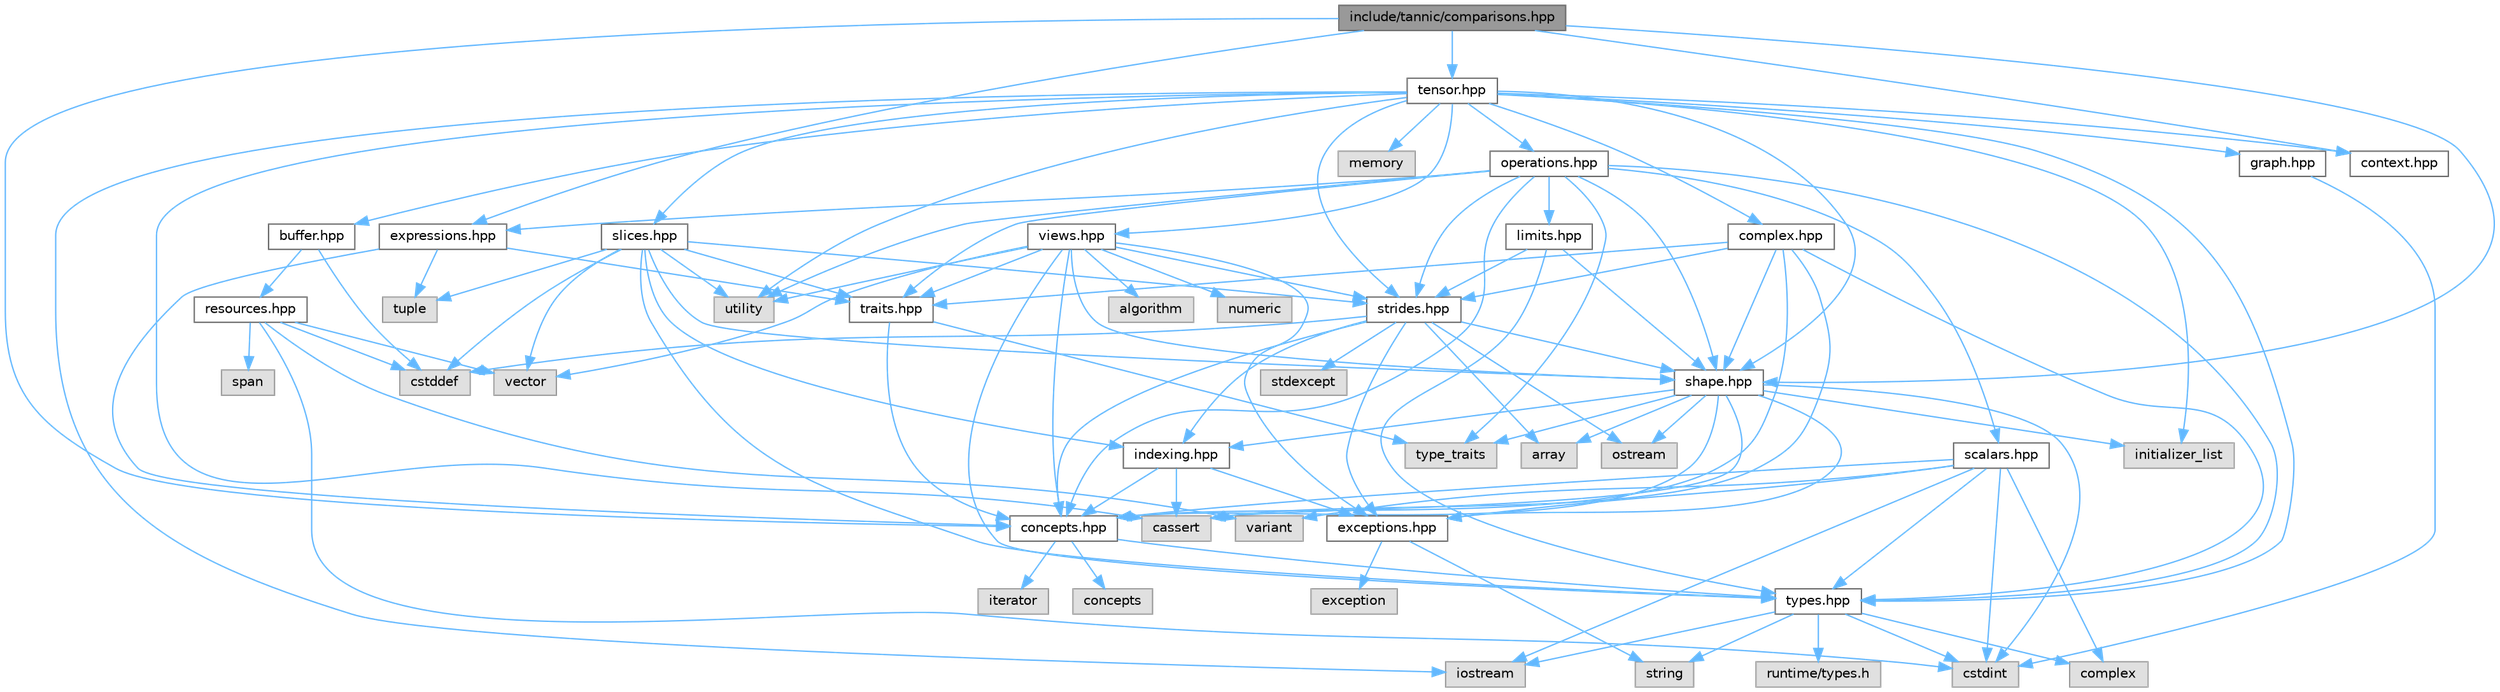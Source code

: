digraph "include/tannic/comparisons.hpp"
{
 // LATEX_PDF_SIZE
  bgcolor="transparent";
  edge [fontname=Helvetica,fontsize=10,labelfontname=Helvetica,labelfontsize=10];
  node [fontname=Helvetica,fontsize=10,shape=box,height=0.2,width=0.4];
  Node1 [id="Node000001",label="include/tannic/comparisons.hpp",height=0.2,width=0.4,color="gray40", fillcolor="grey60", style="filled", fontcolor="black",tooltip=" "];
  Node1 -> Node2 [id="edge109_Node000001_Node000002",color="steelblue1",style="solid",tooltip=" "];
  Node2 [id="Node000002",label="concepts.hpp",height=0.2,width=0.4,color="grey40", fillcolor="white", style="filled",URL="$d7/dd8/concepts_8hpp.html",tooltip="Defines core C++20 concepts used throughout the Tannic Tensor Library."];
  Node2 -> Node3 [id="edge110_Node000002_Node000003",color="steelblue1",style="solid",tooltip=" "];
  Node3 [id="Node000003",label="concepts",height=0.2,width=0.4,color="grey60", fillcolor="#E0E0E0", style="filled",tooltip=" "];
  Node2 -> Node4 [id="edge111_Node000002_Node000004",color="steelblue1",style="solid",tooltip=" "];
  Node4 [id="Node000004",label="iterator",height=0.2,width=0.4,color="grey60", fillcolor="#E0E0E0", style="filled",tooltip=" "];
  Node2 -> Node5 [id="edge112_Node000002_Node000005",color="steelblue1",style="solid",tooltip=" "];
  Node5 [id="Node000005",label="types.hpp",height=0.2,width=0.4,color="grey40", fillcolor="white", style="filled",URL="$dd/de3/types_8hpp.html",tooltip="Core type system for the Tannic Tensor Library."];
  Node5 -> Node6 [id="edge113_Node000005_Node000006",color="steelblue1",style="solid",tooltip=" "];
  Node6 [id="Node000006",label="iostream",height=0.2,width=0.4,color="grey60", fillcolor="#E0E0E0", style="filled",tooltip=" "];
  Node5 -> Node7 [id="edge114_Node000005_Node000007",color="steelblue1",style="solid",tooltip=" "];
  Node7 [id="Node000007",label="cstdint",height=0.2,width=0.4,color="grey60", fillcolor="#E0E0E0", style="filled",tooltip=" "];
  Node5 -> Node8 [id="edge115_Node000005_Node000008",color="steelblue1",style="solid",tooltip=" "];
  Node8 [id="Node000008",label="string",height=0.2,width=0.4,color="grey60", fillcolor="#E0E0E0", style="filled",tooltip=" "];
  Node5 -> Node9 [id="edge116_Node000005_Node000009",color="steelblue1",style="solid",tooltip=" "];
  Node9 [id="Node000009",label="complex",height=0.2,width=0.4,color="grey60", fillcolor="#E0E0E0", style="filled",tooltip=" "];
  Node5 -> Node10 [id="edge117_Node000005_Node000010",color="steelblue1",style="solid",tooltip=" "];
  Node10 [id="Node000010",label="runtime/types.h",height=0.2,width=0.4,color="grey60", fillcolor="#E0E0E0", style="filled",tooltip=" "];
  Node1 -> Node11 [id="edge118_Node000001_Node000011",color="steelblue1",style="solid",tooltip=" "];
  Node11 [id="Node000011",label="expressions.hpp",height=0.2,width=0.4,color="grey40", fillcolor="white", style="filled",URL="$d5/d8b/expressions_8hpp.html",tooltip=" "];
  Node11 -> Node12 [id="edge119_Node000011_Node000012",color="steelblue1",style="solid",tooltip=" "];
  Node12 [id="Node000012",label="tuple",height=0.2,width=0.4,color="grey60", fillcolor="#E0E0E0", style="filled",tooltip=" "];
  Node11 -> Node13 [id="edge120_Node000011_Node000013",color="steelblue1",style="solid",tooltip=" "];
  Node13 [id="Node000013",label="traits.hpp",height=0.2,width=0.4,color="grey40", fillcolor="white", style="filled",URL="$df/d73/traits_8hpp.html",tooltip=" "];
  Node13 -> Node14 [id="edge121_Node000013_Node000014",color="steelblue1",style="solid",tooltip=" "];
  Node14 [id="Node000014",label="type_traits",height=0.2,width=0.4,color="grey60", fillcolor="#E0E0E0", style="filled",tooltip=" "];
  Node13 -> Node2 [id="edge122_Node000013_Node000002",color="steelblue1",style="solid",tooltip=" "];
  Node11 -> Node2 [id="edge123_Node000011_Node000002",color="steelblue1",style="solid",tooltip=" "];
  Node1 -> Node15 [id="edge124_Node000001_Node000015",color="steelblue1",style="solid",tooltip=" "];
  Node15 [id="Node000015",label="shape.hpp",height=0.2,width=0.4,color="grey40", fillcolor="white", style="filled",URL="$d3/d30/shape_8hpp.html",tooltip="Defines the Shape class for representing tensor dimensions."];
  Node15 -> Node14 [id="edge125_Node000015_Node000014",color="steelblue1",style="solid",tooltip=" "];
  Node15 -> Node16 [id="edge126_Node000015_Node000016",color="steelblue1",style="solid",tooltip=" "];
  Node16 [id="Node000016",label="array",height=0.2,width=0.4,color="grey60", fillcolor="#E0E0E0", style="filled",tooltip=" "];
  Node15 -> Node7 [id="edge127_Node000015_Node000007",color="steelblue1",style="solid",tooltip=" "];
  Node15 -> Node17 [id="edge128_Node000015_Node000017",color="steelblue1",style="solid",tooltip=" "];
  Node17 [id="Node000017",label="cassert",height=0.2,width=0.4,color="grey60", fillcolor="#E0E0E0", style="filled",tooltip=" "];
  Node15 -> Node18 [id="edge129_Node000015_Node000018",color="steelblue1",style="solid",tooltip=" "];
  Node18 [id="Node000018",label="initializer_list",height=0.2,width=0.4,color="grey60", fillcolor="#E0E0E0", style="filled",tooltip=" "];
  Node15 -> Node19 [id="edge130_Node000015_Node000019",color="steelblue1",style="solid",tooltip=" "];
  Node19 [id="Node000019",label="ostream",height=0.2,width=0.4,color="grey60", fillcolor="#E0E0E0", style="filled",tooltip=" "];
  Node15 -> Node2 [id="edge131_Node000015_Node000002",color="steelblue1",style="solid",tooltip=" "];
  Node15 -> Node20 [id="edge132_Node000015_Node000020",color="steelblue1",style="solid",tooltip=" "];
  Node20 [id="Node000020",label="indexing.hpp",height=0.2,width=0.4,color="grey40", fillcolor="white", style="filled",URL="$d7/d1d/indexing_8hpp.html",tooltip=" "];
  Node20 -> Node17 [id="edge133_Node000020_Node000017",color="steelblue1",style="solid",tooltip=" "];
  Node20 -> Node2 [id="edge134_Node000020_Node000002",color="steelblue1",style="solid",tooltip=" "];
  Node20 -> Node21 [id="edge135_Node000020_Node000021",color="steelblue1",style="solid",tooltip=" "];
  Node21 [id="Node000021",label="exceptions.hpp",height=0.2,width=0.4,color="grey40", fillcolor="white", style="filled",URL="$da/d49/exceptions_8hpp.html",tooltip="Defines the exceptions used in the library."];
  Node21 -> Node22 [id="edge136_Node000021_Node000022",color="steelblue1",style="solid",tooltip=" "];
  Node22 [id="Node000022",label="exception",height=0.2,width=0.4,color="grey60", fillcolor="#E0E0E0", style="filled",tooltip=" "];
  Node21 -> Node8 [id="edge137_Node000021_Node000008",color="steelblue1",style="solid",tooltip=" "];
  Node15 -> Node21 [id="edge138_Node000015_Node000021",color="steelblue1",style="solid",tooltip=" "];
  Node1 -> Node23 [id="edge139_Node000001_Node000023",color="steelblue1",style="solid",tooltip=" "];
  Node23 [id="Node000023",label="tensor.hpp",height=0.2,width=0.4,color="grey40", fillcolor="white", style="filled",URL="$d3/d8b/tensor_8hpp.html",tooltip=" "];
  Node23 -> Node6 [id="edge140_Node000023_Node000006",color="steelblue1",style="solid",tooltip=" "];
  Node23 -> Node24 [id="edge141_Node000023_Node000024",color="steelblue1",style="solid",tooltip=" "];
  Node24 [id="Node000024",label="memory",height=0.2,width=0.4,color="grey60", fillcolor="#E0E0E0", style="filled",tooltip=" "];
  Node23 -> Node17 [id="edge142_Node000023_Node000017",color="steelblue1",style="solid",tooltip=" "];
  Node23 -> Node25 [id="edge143_Node000023_Node000025",color="steelblue1",style="solid",tooltip=" "];
  Node25 [id="Node000025",label="utility",height=0.2,width=0.4,color="grey60", fillcolor="#E0E0E0", style="filled",tooltip=" "];
  Node23 -> Node18 [id="edge144_Node000023_Node000018",color="steelblue1",style="solid",tooltip=" "];
  Node23 -> Node5 [id="edge145_Node000023_Node000005",color="steelblue1",style="solid",tooltip=" "];
  Node23 -> Node15 [id="edge146_Node000023_Node000015",color="steelblue1",style="solid",tooltip=" "];
  Node23 -> Node26 [id="edge147_Node000023_Node000026",color="steelblue1",style="solid",tooltip=" "];
  Node26 [id="Node000026",label="strides.hpp",height=0.2,width=0.4,color="grey40", fillcolor="white", style="filled",URL="$d7/d08/strides_8hpp.html",tooltip="Memory layout specification for tensor dimensions in the Tannic Tensor Library."];
  Node26 -> Node16 [id="edge148_Node000026_Node000016",color="steelblue1",style="solid",tooltip=" "];
  Node26 -> Node27 [id="edge149_Node000026_Node000027",color="steelblue1",style="solid",tooltip=" "];
  Node27 [id="Node000027",label="cstddef",height=0.2,width=0.4,color="grey60", fillcolor="#E0E0E0", style="filled",tooltip=" "];
  Node26 -> Node28 [id="edge150_Node000026_Node000028",color="steelblue1",style="solid",tooltip=" "];
  Node28 [id="Node000028",label="stdexcept",height=0.2,width=0.4,color="grey60", fillcolor="#E0E0E0", style="filled",tooltip=" "];
  Node26 -> Node19 [id="edge151_Node000026_Node000019",color="steelblue1",style="solid",tooltip=" "];
  Node26 -> Node2 [id="edge152_Node000026_Node000002",color="steelblue1",style="solid",tooltip=" "];
  Node26 -> Node15 [id="edge153_Node000026_Node000015",color="steelblue1",style="solid",tooltip=" "];
  Node26 -> Node20 [id="edge154_Node000026_Node000020",color="steelblue1",style="solid",tooltip=" "];
  Node26 -> Node21 [id="edge155_Node000026_Node000021",color="steelblue1",style="solid",tooltip=" "];
  Node23 -> Node29 [id="edge156_Node000023_Node000029",color="steelblue1",style="solid",tooltip=" "];
  Node29 [id="Node000029",label="buffer.hpp",height=0.2,width=0.4,color="grey40", fillcolor="white", style="filled",URL="$da/d1d/buffer_8hpp.html",tooltip="Memory buffer management for tensor storage."];
  Node29 -> Node27 [id="edge157_Node000029_Node000027",color="steelblue1",style="solid",tooltip=" "];
  Node29 -> Node30 [id="edge158_Node000029_Node000030",color="steelblue1",style="solid",tooltip=" "];
  Node30 [id="Node000030",label="resources.hpp",height=0.2,width=0.4,color="grey40", fillcolor="white", style="filled",URL="$d1/dee/resources_8hpp.html",tooltip="Memory resource management for heterogeneous computing."];
  Node30 -> Node7 [id="edge159_Node000030_Node000007",color="steelblue1",style="solid",tooltip=" "];
  Node30 -> Node27 [id="edge160_Node000030_Node000027",color="steelblue1",style="solid",tooltip=" "];
  Node30 -> Node31 [id="edge161_Node000030_Node000031",color="steelblue1",style="solid",tooltip=" "];
  Node31 [id="Node000031",label="span",height=0.2,width=0.4,color="grey60", fillcolor="#E0E0E0", style="filled",tooltip=" "];
  Node30 -> Node32 [id="edge162_Node000030_Node000032",color="steelblue1",style="solid",tooltip=" "];
  Node32 [id="Node000032",label="vector",height=0.2,width=0.4,color="grey60", fillcolor="#E0E0E0", style="filled",tooltip=" "];
  Node30 -> Node33 [id="edge163_Node000030_Node000033",color="steelblue1",style="solid",tooltip=" "];
  Node33 [id="Node000033",label="variant",height=0.2,width=0.4,color="grey60", fillcolor="#E0E0E0", style="filled",tooltip=" "];
  Node23 -> Node34 [id="edge164_Node000023_Node000034",color="steelblue1",style="solid",tooltip=" "];
  Node34 [id="Node000034",label="slices.hpp",height=0.2,width=0.4,color="grey40", fillcolor="white", style="filled",URL="$d4/d71/slices_8hpp.html",tooltip="Implements tensor slicing for expression templates in the Tannic Tensor Library."];
  Node34 -> Node12 [id="edge165_Node000034_Node000012",color="steelblue1",style="solid",tooltip=" "];
  Node34 -> Node25 [id="edge166_Node000034_Node000025",color="steelblue1",style="solid",tooltip=" "];
  Node34 -> Node27 [id="edge167_Node000034_Node000027",color="steelblue1",style="solid",tooltip=" "];
  Node34 -> Node32 [id="edge168_Node000034_Node000032",color="steelblue1",style="solid",tooltip=" "];
  Node34 -> Node5 [id="edge169_Node000034_Node000005",color="steelblue1",style="solid",tooltip=" "];
  Node34 -> Node13 [id="edge170_Node000034_Node000013",color="steelblue1",style="solid",tooltip=" "];
  Node34 -> Node15 [id="edge171_Node000034_Node000015",color="steelblue1",style="solid",tooltip=" "];
  Node34 -> Node26 [id="edge172_Node000034_Node000026",color="steelblue1",style="solid",tooltip=" "];
  Node34 -> Node20 [id="edge173_Node000034_Node000020",color="steelblue1",style="solid",tooltip=" "];
  Node23 -> Node35 [id="edge174_Node000023_Node000035",color="steelblue1",style="solid",tooltip=" "];
  Node35 [id="Node000035",label="views.hpp",height=0.2,width=0.4,color="grey40", fillcolor="white", style="filled",URL="$de/d49/views_8hpp.html",tooltip=" "];
  Node35 -> Node25 [id="edge175_Node000035_Node000025",color="steelblue1",style="solid",tooltip=" "];
  Node35 -> Node36 [id="edge176_Node000035_Node000036",color="steelblue1",style="solid",tooltip=" "];
  Node36 [id="Node000036",label="algorithm",height=0.2,width=0.4,color="grey60", fillcolor="#E0E0E0", style="filled",tooltip=" "];
  Node35 -> Node37 [id="edge177_Node000035_Node000037",color="steelblue1",style="solid",tooltip=" "];
  Node37 [id="Node000037",label="numeric",height=0.2,width=0.4,color="grey60", fillcolor="#E0E0E0", style="filled",tooltip=" "];
  Node35 -> Node32 [id="edge178_Node000035_Node000032",color="steelblue1",style="solid",tooltip=" "];
  Node35 -> Node5 [id="edge179_Node000035_Node000005",color="steelblue1",style="solid",tooltip=" "];
  Node35 -> Node13 [id="edge180_Node000035_Node000013",color="steelblue1",style="solid",tooltip=" "];
  Node35 -> Node15 [id="edge181_Node000035_Node000015",color="steelblue1",style="solid",tooltip=" "];
  Node35 -> Node26 [id="edge182_Node000035_Node000026",color="steelblue1",style="solid",tooltip=" "];
  Node35 -> Node2 [id="edge183_Node000035_Node000002",color="steelblue1",style="solid",tooltip=" "];
  Node35 -> Node21 [id="edge184_Node000035_Node000021",color="steelblue1",style="solid",tooltip=" "];
  Node23 -> Node38 [id="edge185_Node000023_Node000038",color="steelblue1",style="solid",tooltip=" "];
  Node38 [id="Node000038",label="operations.hpp",height=0.2,width=0.4,color="grey40", fillcolor="white", style="filled",URL="$d6/d00/operations_8hpp.html",tooltip=" "];
  Node38 -> Node25 [id="edge186_Node000038_Node000025",color="steelblue1",style="solid",tooltip=" "];
  Node38 -> Node14 [id="edge187_Node000038_Node000014",color="steelblue1",style="solid",tooltip=" "];
  Node38 -> Node2 [id="edge188_Node000038_Node000002",color="steelblue1",style="solid",tooltip=" "];
  Node38 -> Node11 [id="edge189_Node000038_Node000011",color="steelblue1",style="solid",tooltip=" "];
  Node38 -> Node5 [id="edge190_Node000038_Node000005",color="steelblue1",style="solid",tooltip=" "];
  Node38 -> Node15 [id="edge191_Node000038_Node000015",color="steelblue1",style="solid",tooltip=" "];
  Node38 -> Node26 [id="edge192_Node000038_Node000026",color="steelblue1",style="solid",tooltip=" "];
  Node38 -> Node13 [id="edge193_Node000038_Node000013",color="steelblue1",style="solid",tooltip=" "];
  Node38 -> Node39 [id="edge194_Node000038_Node000039",color="steelblue1",style="solid",tooltip=" "];
  Node39 [id="Node000039",label="scalars.hpp",height=0.2,width=0.4,color="grey40", fillcolor="white", style="filled",URL="$d3/d3c/scalars_8hpp.html",tooltip=" "];
  Node39 -> Node6 [id="edge195_Node000039_Node000006",color="steelblue1",style="solid",tooltip=" "];
  Node39 -> Node33 [id="edge196_Node000039_Node000033",color="steelblue1",style="solid",tooltip=" "];
  Node39 -> Node9 [id="edge197_Node000039_Node000009",color="steelblue1",style="solid",tooltip=" "];
  Node39 -> Node7 [id="edge198_Node000039_Node000007",color="steelblue1",style="solid",tooltip=" "];
  Node39 -> Node5 [id="edge199_Node000039_Node000005",color="steelblue1",style="solid",tooltip=" "];
  Node39 -> Node2 [id="edge200_Node000039_Node000002",color="steelblue1",style="solid",tooltip=" "];
  Node39 -> Node21 [id="edge201_Node000039_Node000021",color="steelblue1",style="solid",tooltip=" "];
  Node38 -> Node40 [id="edge202_Node000038_Node000040",color="steelblue1",style="solid",tooltip=" "];
  Node40 [id="Node000040",label="limits.hpp",height=0.2,width=0.4,color="grey40", fillcolor="white", style="filled",URL="$d7/df0/limits_8hpp.html",tooltip=" "];
  Node40 -> Node5 [id="edge203_Node000040_Node000005",color="steelblue1",style="solid",tooltip=" "];
  Node40 -> Node15 [id="edge204_Node000040_Node000015",color="steelblue1",style="solid",tooltip=" "];
  Node40 -> Node26 [id="edge205_Node000040_Node000026",color="steelblue1",style="solid",tooltip=" "];
  Node23 -> Node41 [id="edge206_Node000023_Node000041",color="steelblue1",style="solid",tooltip=" "];
  Node41 [id="Node000041",label="complex.hpp",height=0.2,width=0.4,color="grey40", fillcolor="white", style="filled",URL="$db/dd8/complex_8hpp.html",tooltip=" "];
  Node41 -> Node2 [id="edge207_Node000041_Node000002",color="steelblue1",style="solid",tooltip=" "];
  Node41 -> Node5 [id="edge208_Node000041_Node000005",color="steelblue1",style="solid",tooltip=" "];
  Node41 -> Node15 [id="edge209_Node000041_Node000015",color="steelblue1",style="solid",tooltip=" "];
  Node41 -> Node26 [id="edge210_Node000041_Node000026",color="steelblue1",style="solid",tooltip=" "];
  Node41 -> Node13 [id="edge211_Node000041_Node000013",color="steelblue1",style="solid",tooltip=" "];
  Node41 -> Node17 [id="edge212_Node000041_Node000017",color="steelblue1",style="solid",tooltip=" "];
  Node23 -> Node42 [id="edge213_Node000023_Node000042",color="steelblue1",style="solid",tooltip=" "];
  Node42 [id="Node000042",label="graph.hpp",height=0.2,width=0.4,color="grey40", fillcolor="white", style="filled",URL="$d9/de9/graph_8hpp.html",tooltip=" "];
  Node42 -> Node7 [id="edge214_Node000042_Node000007",color="steelblue1",style="solid",tooltip=" "];
  Node23 -> Node43 [id="edge215_Node000023_Node000043",color="steelblue1",style="solid",tooltip=" "];
  Node43 [id="Node000043",label="context.hpp",height=0.2,width=0.4,color="grey40", fillcolor="white", style="filled",URL="$d2/da3/context_8hpp.html",tooltip=" "];
  Node1 -> Node43 [id="edge216_Node000001_Node000043",color="steelblue1",style="solid",tooltip=" "];
}
